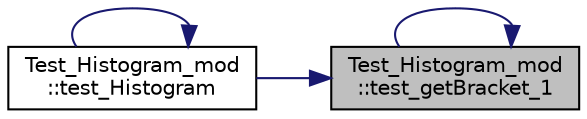 digraph "Test_Histogram_mod::test_getBracket_1"
{
 // LATEX_PDF_SIZE
  edge [fontname="Helvetica",fontsize="10",labelfontname="Helvetica",labelfontsize="10"];
  node [fontname="Helvetica",fontsize="10",shape=record];
  rankdir="RL";
  Node1 [label="Test_Histogram_mod\l::test_getBracket_1",height=0.2,width=0.4,color="black", fillcolor="grey75", style="filled", fontcolor="black",tooltip=" "];
  Node1 -> Node1 [dir="back",color="midnightblue",fontsize="10",style="solid",fontname="Helvetica"];
  Node1 -> Node2 [dir="back",color="midnightblue",fontsize="10",style="solid",fontname="Helvetica"];
  Node2 [label="Test_Histogram_mod\l::test_Histogram",height=0.2,width=0.4,color="black", fillcolor="white", style="filled",URL="$namespaceTest__Histogram__mod.html#a57c818f44e005cc64d6638cb7ded7fe0",tooltip=" "];
  Node2 -> Node2 [dir="back",color="midnightblue",fontsize="10",style="solid",fontname="Helvetica"];
}
